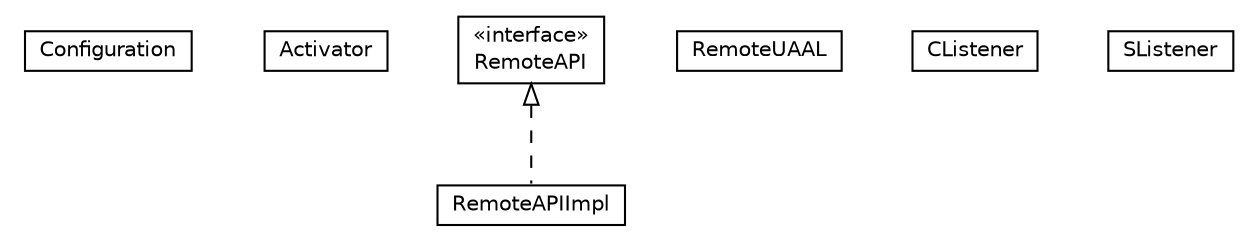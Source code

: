 #!/usr/local/bin/dot
#
# Class diagram 
# Generated by UMLGraph version R5_6-24-gf6e263 (http://www.umlgraph.org/)
#

digraph G {
	edge [fontname="Helvetica",fontsize=10,labelfontname="Helvetica",labelfontsize=10];
	node [fontname="Helvetica",fontsize=10,shape=plaintext];
	nodesep=0.25;
	ranksep=0.5;
	// org.universAAL.ri.api.manager.Configuration
	c3887 [label=<<table title="org.universAAL.ri.api.manager.Configuration" border="0" cellborder="1" cellspacing="0" cellpadding="2" port="p" href="./Configuration.html">
		<tr><td><table border="0" cellspacing="0" cellpadding="1">
<tr><td align="center" balign="center"> Configuration </td></tr>
		</table></td></tr>
		</table>>, URL="./Configuration.html", fontname="Helvetica", fontcolor="black", fontsize=10.0];
	// org.universAAL.ri.api.manager.Activator
	c3888 [label=<<table title="org.universAAL.ri.api.manager.Activator" border="0" cellborder="1" cellspacing="0" cellpadding="2" port="p" href="./Activator.html">
		<tr><td><table border="0" cellspacing="0" cellpadding="1">
<tr><td align="center" balign="center"> Activator </td></tr>
		</table></td></tr>
		</table>>, URL="./Activator.html", fontname="Helvetica", fontcolor="black", fontsize=10.0];
	// org.universAAL.ri.api.manager.RemoteAPIImpl
	c3889 [label=<<table title="org.universAAL.ri.api.manager.RemoteAPIImpl" border="0" cellborder="1" cellspacing="0" cellpadding="2" port="p" href="./RemoteAPIImpl.html">
		<tr><td><table border="0" cellspacing="0" cellpadding="1">
<tr><td align="center" balign="center"> RemoteAPIImpl </td></tr>
		</table></td></tr>
		</table>>, URL="./RemoteAPIImpl.html", fontname="Helvetica", fontcolor="black", fontsize=10.0];
	// org.universAAL.ri.api.manager.RemoteUAAL
	c3890 [label=<<table title="org.universAAL.ri.api.manager.RemoteUAAL" border="0" cellborder="1" cellspacing="0" cellpadding="2" port="p" href="./RemoteUAAL.html">
		<tr><td><table border="0" cellspacing="0" cellpadding="1">
<tr><td align="center" balign="center"> RemoteUAAL </td></tr>
		</table></td></tr>
		</table>>, URL="./RemoteUAAL.html", fontname="Helvetica", fontcolor="black", fontsize=10.0];
	// org.universAAL.ri.api.manager.RemoteUAAL.CListener
	c3891 [label=<<table title="org.universAAL.ri.api.manager.RemoteUAAL.CListener" border="0" cellborder="1" cellspacing="0" cellpadding="2" port="p" href="./RemoteUAAL.CListener.html">
		<tr><td><table border="0" cellspacing="0" cellpadding="1">
<tr><td align="center" balign="center"> CListener </td></tr>
		</table></td></tr>
		</table>>, URL="./RemoteUAAL.CListener.html", fontname="Helvetica", fontcolor="black", fontsize=10.0];
	// org.universAAL.ri.api.manager.RemoteUAAL.SListener
	c3892 [label=<<table title="org.universAAL.ri.api.manager.RemoteUAAL.SListener" border="0" cellborder="1" cellspacing="0" cellpadding="2" port="p" href="./RemoteUAAL.SListener.html">
		<tr><td><table border="0" cellspacing="0" cellpadding="1">
<tr><td align="center" balign="center"> SListener </td></tr>
		</table></td></tr>
		</table>>, URL="./RemoteUAAL.SListener.html", fontname="Helvetica", fontcolor="black", fontsize=10.0];
	// org.universAAL.ri.api.manager.RemoteAPI
	c3893 [label=<<table title="org.universAAL.ri.api.manager.RemoteAPI" border="0" cellborder="1" cellspacing="0" cellpadding="2" port="p" href="./RemoteAPI.html">
		<tr><td><table border="0" cellspacing="0" cellpadding="1">
<tr><td align="center" balign="center"> &#171;interface&#187; </td></tr>
<tr><td align="center" balign="center"> RemoteAPI </td></tr>
		</table></td></tr>
		</table>>, URL="./RemoteAPI.html", fontname="Helvetica", fontcolor="black", fontsize=10.0];
	//org.universAAL.ri.api.manager.RemoteAPIImpl implements org.universAAL.ri.api.manager.RemoteAPI
	c3893:p -> c3889:p [dir=back,arrowtail=empty,style=dashed];
}

